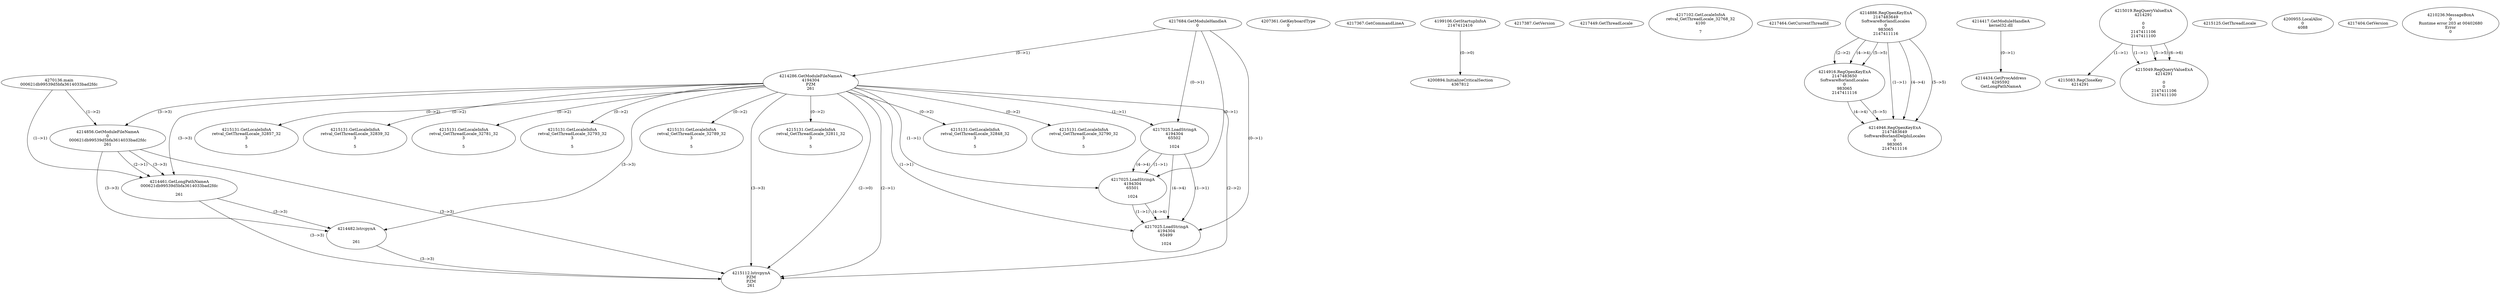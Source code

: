 // Global SCDG with merge call
digraph {
	0 [label="4270136.main
000621db99539d5bfa3614033bad2fdc"]
	1 [label="4217684.GetModuleHandleA
0"]
	2 [label="4207361.GetKeyboardType
0"]
	3 [label="4217367.GetCommandLineA
"]
	4 [label="4199106.GetStartupInfoA
2147412416"]
	5 [label="4217387.GetVersion
"]
	6 [label="4217449.GetThreadLocale
"]
	7 [label="4217102.GetLocaleInfoA
retval_GetThreadLocale_32768_32
4100

7"]
	8 [label="4217464.GetCurrentThreadId
"]
	9 [label="4214286.GetModuleFileNameA
4194304
PZM
261"]
	1 -> 9 [label="(0-->1)"]
	10 [label="4214856.GetModuleFileNameA
0
000621db99539d5bfa3614033bad2fdc
261"]
	0 -> 10 [label="(1-->2)"]
	9 -> 10 [label="(3-->3)"]
	11 [label="4214886.RegOpenKeyExA
2147483649
Software\Borland\Locales
0
983065
2147411116"]
	12 [label="4214417.GetModuleHandleA
kernel32.dll"]
	13 [label="4214434.GetProcAddress
6295592
GetLongPathNameA"]
	12 -> 13 [label="(0-->1)"]
	14 [label="4214461.GetLongPathNameA
000621db99539d5bfa3614033bad2fdc

261"]
	0 -> 14 [label="(1-->1)"]
	10 -> 14 [label="(2-->1)"]
	9 -> 14 [label="(3-->3)"]
	10 -> 14 [label="(3-->3)"]
	15 [label="4214482.lstrcpynA


261"]
	9 -> 15 [label="(3-->3)"]
	10 -> 15 [label="(3-->3)"]
	14 -> 15 [label="(3-->3)"]
	16 [label="4215019.RegQueryValueExA
4214291

0
0
2147411106
2147411100"]
	17 [label="4215083.RegCloseKey
4214291"]
	16 -> 17 [label="(1-->1)"]
	18 [label="4215112.lstrcpynA
PZM
PZM
261"]
	9 -> 18 [label="(2-->1)"]
	9 -> 18 [label="(2-->2)"]
	9 -> 18 [label="(3-->3)"]
	10 -> 18 [label="(3-->3)"]
	14 -> 18 [label="(3-->3)"]
	15 -> 18 [label="(3-->3)"]
	9 -> 18 [label="(2-->0)"]
	19 [label="4215125.GetThreadLocale
"]
	20 [label="4215131.GetLocaleInfoA
retval_GetThreadLocale_32848_32
3

5"]
	9 -> 20 [label="(0-->2)"]
	21 [label="4217025.LoadStringA
4194304
65502

1024"]
	1 -> 21 [label="(0-->1)"]
	9 -> 21 [label="(1-->1)"]
	22 [label="4200894.InitializeCriticalSection
4367812"]
	4 -> 22 [label="(0-->0)"]
	23 [label="4200955.LocalAlloc
0
4088"]
	24 [label="4217404.GetVersion
"]
	25 [label="4214916.RegOpenKeyExA
2147483650
Software\Borland\Locales
0
983065
2147411116"]
	11 -> 25 [label="(2-->2)"]
	11 -> 25 [label="(4-->4)"]
	11 -> 25 [label="(5-->5)"]
	26 [label="4214946.RegOpenKeyExA
2147483649
Software\Borland\Delphi\Locales
0
983065
2147411116"]
	11 -> 26 [label="(1-->1)"]
	11 -> 26 [label="(4-->4)"]
	25 -> 26 [label="(4-->4)"]
	11 -> 26 [label="(5-->5)"]
	25 -> 26 [label="(5-->5)"]
	27 [label="4215049.RegQueryValueExA
4214291

0
0
2147411106
2147411100"]
	16 -> 27 [label="(1-->1)"]
	16 -> 27 [label="(5-->5)"]
	16 -> 27 [label="(6-->6)"]
	28 [label="4215131.GetLocaleInfoA
retval_GetThreadLocale_32790_32
3

5"]
	9 -> 28 [label="(0-->2)"]
	29 [label="4217025.LoadStringA
4194304
65501

1024"]
	1 -> 29 [label="(0-->1)"]
	9 -> 29 [label="(1-->1)"]
	21 -> 29 [label="(1-->1)"]
	21 -> 29 [label="(4-->4)"]
	30 [label="4217025.LoadStringA
4194304
65499

1024"]
	1 -> 30 [label="(0-->1)"]
	9 -> 30 [label="(1-->1)"]
	21 -> 30 [label="(1-->1)"]
	29 -> 30 [label="(1-->1)"]
	21 -> 30 [label="(4-->4)"]
	29 -> 30 [label="(4-->4)"]
	31 [label="4210236.MessageBoxA
0
Runtime error 203 at 00402680
Error
0"]
	32 [label="4215131.GetLocaleInfoA
retval_GetThreadLocale_32857_32
3

5"]
	9 -> 32 [label="(0-->2)"]
	33 [label="4215131.GetLocaleInfoA
retval_GetThreadLocale_32839_32
3

5"]
	9 -> 33 [label="(0-->2)"]
	34 [label="4215131.GetLocaleInfoA
retval_GetThreadLocale_32781_32
3

5"]
	9 -> 34 [label="(0-->2)"]
	35 [label="4215131.GetLocaleInfoA
retval_GetThreadLocale_32793_32
3

5"]
	9 -> 35 [label="(0-->2)"]
	36 [label="4215131.GetLocaleInfoA
retval_GetThreadLocale_32789_32
3

5"]
	9 -> 36 [label="(0-->2)"]
	37 [label="4215131.GetLocaleInfoA
retval_GetThreadLocale_32811_32
3

5"]
	9 -> 37 [label="(0-->2)"]
}
